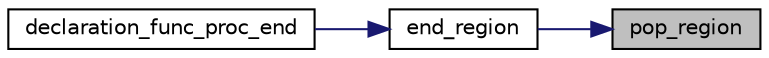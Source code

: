 digraph "pop_region"
{
 // LATEX_PDF_SIZE
  edge [fontname="Helvetica",fontsize="10",labelfontname="Helvetica",labelfontsize="10"];
  node [fontname="Helvetica",fontsize="10",shape=record];
  rankdir="RL";
  Node1 [label="pop_region",height=0.2,width=0.4,color="black", fillcolor="grey75", style="filled", fontcolor="black",tooltip="Pops a region from the stack."];
  Node1 -> Node2 [dir="back",color="midnightblue",fontsize="10",style="solid",fontname="Helvetica"];
  Node2 [label="end_region",height=0.2,width=0.4,color="black", fillcolor="white", style="filled",URL="$d8/d88/region__table_8c.html#a3fcd12446a933658f0caaf8180076868",tooltip="Ends the current region."];
  Node2 -> Node3 [dir="back",color="midnightblue",fontsize="10",style="solid",fontname="Helvetica"];
  Node3 [label="declaration_func_proc_end",height=0.2,width=0.4,color="black", fillcolor="white", style="filled",URL="$dc/d66/func__proc__manager_8c.html#af3dc7c5760795f233da276c3204091e1",tooltip="Ends the declaration of a function or procedure."];
}
